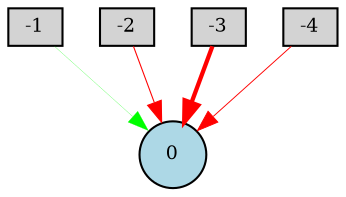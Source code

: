 digraph {
	node [fontsize=9 height=0.2 shape=circle width=0.2]
	-1 [fillcolor=lightgray shape=box style=filled]
	-2 [fillcolor=lightgray shape=box style=filled]
	-3 [fillcolor=lightgray shape=box style=filled]
	-4 [fillcolor=lightgray shape=box style=filled]
	0 [fillcolor=lightblue style=filled]
	-4 -> 0 [color=red penwidth=0.4499016259102575 style=solid]
	-1 -> 0 [color=green penwidth=0.11247061803505522 style=solid]
	-3 -> 0 [color=red penwidth=2.0541164176989746 style=solid]
	-2 -> 0 [color=red penwidth=0.5144019950783788 style=solid]
}
